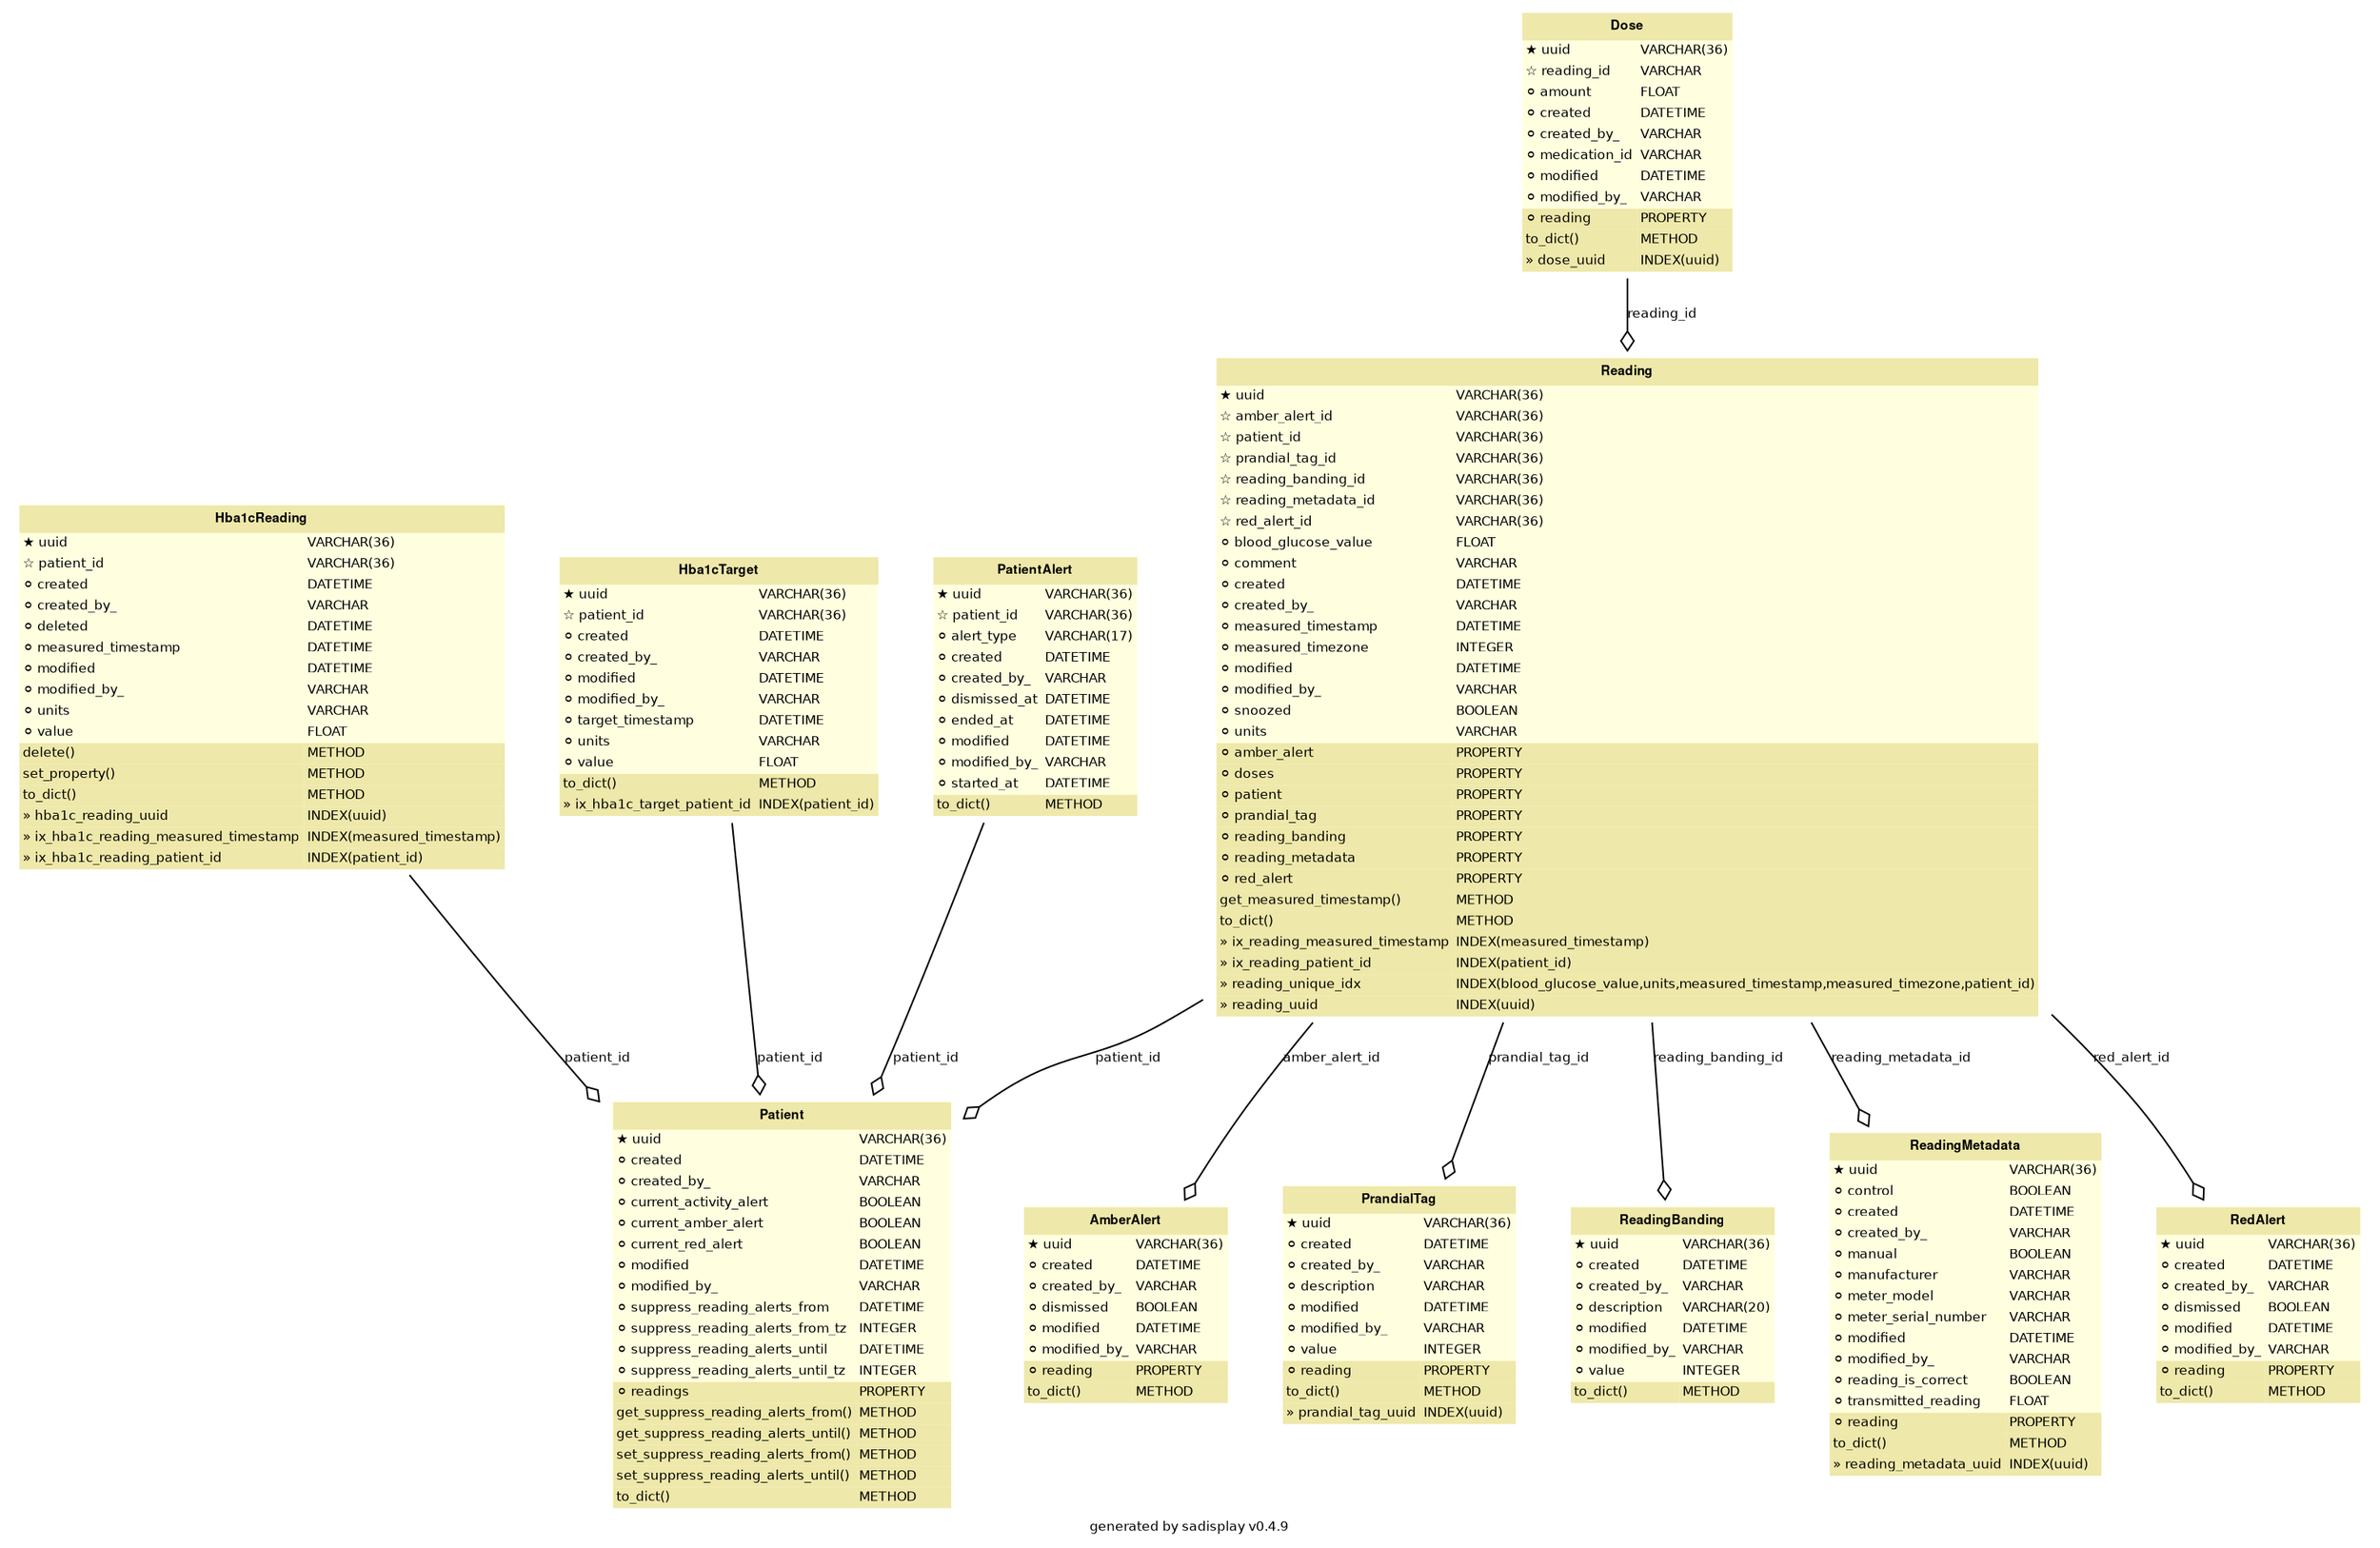 
        digraph G {
            label = "generated by sadisplay v0.4.9";
            fontname = "Bitstream Vera Sans"
            fontsize = 8

            node [
                fontname = "Bitstream Vera Sans"
                fontsize = 8
                shape = "plaintext"
            ]

            edge [
                fontname = "Bitstream Vera Sans"
                fontsize = 8
            ]
    

        AmberAlert [label=<
        <TABLE BGCOLOR="lightyellow" BORDER="0"
            CELLBORDER="0" CELLSPACING="0">
                <TR><TD COLSPAN="2" CELLPADDING="4"
                        ALIGN="CENTER" BGCOLOR="palegoldenrod"
                ><FONT FACE="Helvetica Bold" COLOR="black"
                >AmberAlert</FONT></TD></TR><TR><TD ALIGN="LEFT" BORDER="0"
        ><FONT FACE="Bitstream Vera Sans">★ uuid</FONT
        ></TD><TD ALIGN="LEFT"
        ><FONT FACE="Bitstream Vera Sans">VARCHAR(36)</FONT
        ></TD></TR> <TR><TD ALIGN="LEFT" BORDER="0"
        ><FONT FACE="Bitstream Vera Sans">⚪ created</FONT
        ></TD><TD ALIGN="LEFT"
        ><FONT FACE="Bitstream Vera Sans">DATETIME</FONT
        ></TD></TR> <TR><TD ALIGN="LEFT" BORDER="0"
        ><FONT FACE="Bitstream Vera Sans">⚪ created_by_</FONT
        ></TD><TD ALIGN="LEFT"
        ><FONT FACE="Bitstream Vera Sans">VARCHAR</FONT
        ></TD></TR> <TR><TD ALIGN="LEFT" BORDER="0"
        ><FONT FACE="Bitstream Vera Sans">⚪ dismissed</FONT
        ></TD><TD ALIGN="LEFT"
        ><FONT FACE="Bitstream Vera Sans">BOOLEAN</FONT
        ></TD></TR> <TR><TD ALIGN="LEFT" BORDER="0"
        ><FONT FACE="Bitstream Vera Sans">⚪ modified</FONT
        ></TD><TD ALIGN="LEFT"
        ><FONT FACE="Bitstream Vera Sans">DATETIME</FONT
        ></TD></TR> <TR><TD ALIGN="LEFT" BORDER="0"
        ><FONT FACE="Bitstream Vera Sans">⚪ modified_by_</FONT
        ></TD><TD ALIGN="LEFT"
        ><FONT FACE="Bitstream Vera Sans">VARCHAR</FONT
        ></TD></TR><TR><TD ALIGN="LEFT" BORDER="0"
        BGCOLOR="palegoldenrod"
        ><FONT FACE="Bitstream Vera Sans">⚪ reading</FONT></TD
        ><TD BGCOLOR="palegoldenrod" ALIGN="LEFT"
        ><FONT FACE="Bitstream Vera Sans">PROPERTY</FONT
        ></TD></TR><TR><TD ALIGN="LEFT" BORDER="0"
        BGCOLOR="palegoldenrod"
        ><FONT FACE="Bitstream Vera Sans">to_dict()</FONT></TD
        ><TD BGCOLOR="palegoldenrod" ALIGN="LEFT"
        ><FONT FACE="Bitstream Vera Sans">METHOD</FONT
        ></TD></TR>
        </TABLE>
    >]
    

        Dose [label=<
        <TABLE BGCOLOR="lightyellow" BORDER="0"
            CELLBORDER="0" CELLSPACING="0">
                <TR><TD COLSPAN="2" CELLPADDING="4"
                        ALIGN="CENTER" BGCOLOR="palegoldenrod"
                ><FONT FACE="Helvetica Bold" COLOR="black"
                >Dose</FONT></TD></TR><TR><TD ALIGN="LEFT" BORDER="0"
        ><FONT FACE="Bitstream Vera Sans">★ uuid</FONT
        ></TD><TD ALIGN="LEFT"
        ><FONT FACE="Bitstream Vera Sans">VARCHAR(36)</FONT
        ></TD></TR> <TR><TD ALIGN="LEFT" BORDER="0"
        ><FONT FACE="Bitstream Vera Sans">☆ reading_id</FONT
        ></TD><TD ALIGN="LEFT"
        ><FONT FACE="Bitstream Vera Sans">VARCHAR</FONT
        ></TD></TR> <TR><TD ALIGN="LEFT" BORDER="0"
        ><FONT FACE="Bitstream Vera Sans">⚪ amount</FONT
        ></TD><TD ALIGN="LEFT"
        ><FONT FACE="Bitstream Vera Sans">FLOAT</FONT
        ></TD></TR> <TR><TD ALIGN="LEFT" BORDER="0"
        ><FONT FACE="Bitstream Vera Sans">⚪ created</FONT
        ></TD><TD ALIGN="LEFT"
        ><FONT FACE="Bitstream Vera Sans">DATETIME</FONT
        ></TD></TR> <TR><TD ALIGN="LEFT" BORDER="0"
        ><FONT FACE="Bitstream Vera Sans">⚪ created_by_</FONT
        ></TD><TD ALIGN="LEFT"
        ><FONT FACE="Bitstream Vera Sans">VARCHAR</FONT
        ></TD></TR> <TR><TD ALIGN="LEFT" BORDER="0"
        ><FONT FACE="Bitstream Vera Sans">⚪ medication_id</FONT
        ></TD><TD ALIGN="LEFT"
        ><FONT FACE="Bitstream Vera Sans">VARCHAR</FONT
        ></TD></TR> <TR><TD ALIGN="LEFT" BORDER="0"
        ><FONT FACE="Bitstream Vera Sans">⚪ modified</FONT
        ></TD><TD ALIGN="LEFT"
        ><FONT FACE="Bitstream Vera Sans">DATETIME</FONT
        ></TD></TR> <TR><TD ALIGN="LEFT" BORDER="0"
        ><FONT FACE="Bitstream Vera Sans">⚪ modified_by_</FONT
        ></TD><TD ALIGN="LEFT"
        ><FONT FACE="Bitstream Vera Sans">VARCHAR</FONT
        ></TD></TR><TR><TD ALIGN="LEFT" BORDER="0"
        BGCOLOR="palegoldenrod"
        ><FONT FACE="Bitstream Vera Sans">⚪ reading</FONT></TD
        ><TD BGCOLOR="palegoldenrod" ALIGN="LEFT"
        ><FONT FACE="Bitstream Vera Sans">PROPERTY</FONT
        ></TD></TR><TR><TD ALIGN="LEFT" BORDER="0"
        BGCOLOR="palegoldenrod"
        ><FONT FACE="Bitstream Vera Sans">to_dict()</FONT></TD
        ><TD BGCOLOR="palegoldenrod" ALIGN="LEFT"
        ><FONT FACE="Bitstream Vera Sans">METHOD</FONT
        ></TD></TR><TR><TD ALIGN="LEFT" BORDER="0"
        BGCOLOR="palegoldenrod"
        ><FONT FACE="Bitstream Vera Sans">» dose_uuid</FONT></TD
        ><TD BGCOLOR="palegoldenrod" ALIGN="LEFT"
        ><FONT FACE="Bitstream Vera Sans">INDEX(uuid)</FONT
        ></TD></TR>
        </TABLE>
    >]
    

        Hba1cReading [label=<
        <TABLE BGCOLOR="lightyellow" BORDER="0"
            CELLBORDER="0" CELLSPACING="0">
                <TR><TD COLSPAN="2" CELLPADDING="4"
                        ALIGN="CENTER" BGCOLOR="palegoldenrod"
                ><FONT FACE="Helvetica Bold" COLOR="black"
                >Hba1cReading</FONT></TD></TR><TR><TD ALIGN="LEFT" BORDER="0"
        ><FONT FACE="Bitstream Vera Sans">★ uuid</FONT
        ></TD><TD ALIGN="LEFT"
        ><FONT FACE="Bitstream Vera Sans">VARCHAR(36)</FONT
        ></TD></TR> <TR><TD ALIGN="LEFT" BORDER="0"
        ><FONT FACE="Bitstream Vera Sans">☆ patient_id</FONT
        ></TD><TD ALIGN="LEFT"
        ><FONT FACE="Bitstream Vera Sans">VARCHAR(36)</FONT
        ></TD></TR> <TR><TD ALIGN="LEFT" BORDER="0"
        ><FONT FACE="Bitstream Vera Sans">⚪ created</FONT
        ></TD><TD ALIGN="LEFT"
        ><FONT FACE="Bitstream Vera Sans">DATETIME</FONT
        ></TD></TR> <TR><TD ALIGN="LEFT" BORDER="0"
        ><FONT FACE="Bitstream Vera Sans">⚪ created_by_</FONT
        ></TD><TD ALIGN="LEFT"
        ><FONT FACE="Bitstream Vera Sans">VARCHAR</FONT
        ></TD></TR> <TR><TD ALIGN="LEFT" BORDER="0"
        ><FONT FACE="Bitstream Vera Sans">⚪ deleted</FONT
        ></TD><TD ALIGN="LEFT"
        ><FONT FACE="Bitstream Vera Sans">DATETIME</FONT
        ></TD></TR> <TR><TD ALIGN="LEFT" BORDER="0"
        ><FONT FACE="Bitstream Vera Sans">⚪ measured_timestamp</FONT
        ></TD><TD ALIGN="LEFT"
        ><FONT FACE="Bitstream Vera Sans">DATETIME</FONT
        ></TD></TR> <TR><TD ALIGN="LEFT" BORDER="0"
        ><FONT FACE="Bitstream Vera Sans">⚪ modified</FONT
        ></TD><TD ALIGN="LEFT"
        ><FONT FACE="Bitstream Vera Sans">DATETIME</FONT
        ></TD></TR> <TR><TD ALIGN="LEFT" BORDER="0"
        ><FONT FACE="Bitstream Vera Sans">⚪ modified_by_</FONT
        ></TD><TD ALIGN="LEFT"
        ><FONT FACE="Bitstream Vera Sans">VARCHAR</FONT
        ></TD></TR> <TR><TD ALIGN="LEFT" BORDER="0"
        ><FONT FACE="Bitstream Vera Sans">⚪ units</FONT
        ></TD><TD ALIGN="LEFT"
        ><FONT FACE="Bitstream Vera Sans">VARCHAR</FONT
        ></TD></TR> <TR><TD ALIGN="LEFT" BORDER="0"
        ><FONT FACE="Bitstream Vera Sans">⚪ value</FONT
        ></TD><TD ALIGN="LEFT"
        ><FONT FACE="Bitstream Vera Sans">FLOAT</FONT
        ></TD></TR><TR><TD ALIGN="LEFT" BORDER="0"
        BGCOLOR="palegoldenrod"
        ><FONT FACE="Bitstream Vera Sans">delete()</FONT></TD
        ><TD BGCOLOR="palegoldenrod" ALIGN="LEFT"
        ><FONT FACE="Bitstream Vera Sans">METHOD</FONT
        ></TD></TR> <TR><TD ALIGN="LEFT" BORDER="0"
        BGCOLOR="palegoldenrod"
        ><FONT FACE="Bitstream Vera Sans">set_property()</FONT></TD
        ><TD BGCOLOR="palegoldenrod" ALIGN="LEFT"
        ><FONT FACE="Bitstream Vera Sans">METHOD</FONT
        ></TD></TR> <TR><TD ALIGN="LEFT" BORDER="0"
        BGCOLOR="palegoldenrod"
        ><FONT FACE="Bitstream Vera Sans">to_dict()</FONT></TD
        ><TD BGCOLOR="palegoldenrod" ALIGN="LEFT"
        ><FONT FACE="Bitstream Vera Sans">METHOD</FONT
        ></TD></TR><TR><TD ALIGN="LEFT" BORDER="0"
        BGCOLOR="palegoldenrod"
        ><FONT FACE="Bitstream Vera Sans">» hba1c_reading_uuid</FONT></TD
        ><TD BGCOLOR="palegoldenrod" ALIGN="LEFT"
        ><FONT FACE="Bitstream Vera Sans">INDEX(uuid)</FONT
        ></TD></TR> <TR><TD ALIGN="LEFT" BORDER="0"
        BGCOLOR="palegoldenrod"
        ><FONT FACE="Bitstream Vera Sans">» ix_hba1c_reading_measured_timestamp</FONT></TD
        ><TD BGCOLOR="palegoldenrod" ALIGN="LEFT"
        ><FONT FACE="Bitstream Vera Sans">INDEX(measured_timestamp)</FONT
        ></TD></TR> <TR><TD ALIGN="LEFT" BORDER="0"
        BGCOLOR="palegoldenrod"
        ><FONT FACE="Bitstream Vera Sans">» ix_hba1c_reading_patient_id</FONT></TD
        ><TD BGCOLOR="palegoldenrod" ALIGN="LEFT"
        ><FONT FACE="Bitstream Vera Sans">INDEX(patient_id)</FONT
        ></TD></TR>
        </TABLE>
    >]
    

        Hba1cTarget [label=<
        <TABLE BGCOLOR="lightyellow" BORDER="0"
            CELLBORDER="0" CELLSPACING="0">
                <TR><TD COLSPAN="2" CELLPADDING="4"
                        ALIGN="CENTER" BGCOLOR="palegoldenrod"
                ><FONT FACE="Helvetica Bold" COLOR="black"
                >Hba1cTarget</FONT></TD></TR><TR><TD ALIGN="LEFT" BORDER="0"
        ><FONT FACE="Bitstream Vera Sans">★ uuid</FONT
        ></TD><TD ALIGN="LEFT"
        ><FONT FACE="Bitstream Vera Sans">VARCHAR(36)</FONT
        ></TD></TR> <TR><TD ALIGN="LEFT" BORDER="0"
        ><FONT FACE="Bitstream Vera Sans">☆ patient_id</FONT
        ></TD><TD ALIGN="LEFT"
        ><FONT FACE="Bitstream Vera Sans">VARCHAR(36)</FONT
        ></TD></TR> <TR><TD ALIGN="LEFT" BORDER="0"
        ><FONT FACE="Bitstream Vera Sans">⚪ created</FONT
        ></TD><TD ALIGN="LEFT"
        ><FONT FACE="Bitstream Vera Sans">DATETIME</FONT
        ></TD></TR> <TR><TD ALIGN="LEFT" BORDER="0"
        ><FONT FACE="Bitstream Vera Sans">⚪ created_by_</FONT
        ></TD><TD ALIGN="LEFT"
        ><FONT FACE="Bitstream Vera Sans">VARCHAR</FONT
        ></TD></TR> <TR><TD ALIGN="LEFT" BORDER="0"
        ><FONT FACE="Bitstream Vera Sans">⚪ modified</FONT
        ></TD><TD ALIGN="LEFT"
        ><FONT FACE="Bitstream Vera Sans">DATETIME</FONT
        ></TD></TR> <TR><TD ALIGN="LEFT" BORDER="0"
        ><FONT FACE="Bitstream Vera Sans">⚪ modified_by_</FONT
        ></TD><TD ALIGN="LEFT"
        ><FONT FACE="Bitstream Vera Sans">VARCHAR</FONT
        ></TD></TR> <TR><TD ALIGN="LEFT" BORDER="0"
        ><FONT FACE="Bitstream Vera Sans">⚪ target_timestamp</FONT
        ></TD><TD ALIGN="LEFT"
        ><FONT FACE="Bitstream Vera Sans">DATETIME</FONT
        ></TD></TR> <TR><TD ALIGN="LEFT" BORDER="0"
        ><FONT FACE="Bitstream Vera Sans">⚪ units</FONT
        ></TD><TD ALIGN="LEFT"
        ><FONT FACE="Bitstream Vera Sans">VARCHAR</FONT
        ></TD></TR> <TR><TD ALIGN="LEFT" BORDER="0"
        ><FONT FACE="Bitstream Vera Sans">⚪ value</FONT
        ></TD><TD ALIGN="LEFT"
        ><FONT FACE="Bitstream Vera Sans">FLOAT</FONT
        ></TD></TR><TR><TD ALIGN="LEFT" BORDER="0"
        BGCOLOR="palegoldenrod"
        ><FONT FACE="Bitstream Vera Sans">to_dict()</FONT></TD
        ><TD BGCOLOR="palegoldenrod" ALIGN="LEFT"
        ><FONT FACE="Bitstream Vera Sans">METHOD</FONT
        ></TD></TR><TR><TD ALIGN="LEFT" BORDER="0"
        BGCOLOR="palegoldenrod"
        ><FONT FACE="Bitstream Vera Sans">» ix_hba1c_target_patient_id</FONT></TD
        ><TD BGCOLOR="palegoldenrod" ALIGN="LEFT"
        ><FONT FACE="Bitstream Vera Sans">INDEX(patient_id)</FONT
        ></TD></TR>
        </TABLE>
    >]
    

        Patient [label=<
        <TABLE BGCOLOR="lightyellow" BORDER="0"
            CELLBORDER="0" CELLSPACING="0">
                <TR><TD COLSPAN="2" CELLPADDING="4"
                        ALIGN="CENTER" BGCOLOR="palegoldenrod"
                ><FONT FACE="Helvetica Bold" COLOR="black"
                >Patient</FONT></TD></TR><TR><TD ALIGN="LEFT" BORDER="0"
        ><FONT FACE="Bitstream Vera Sans">★ uuid</FONT
        ></TD><TD ALIGN="LEFT"
        ><FONT FACE="Bitstream Vera Sans">VARCHAR(36)</FONT
        ></TD></TR> <TR><TD ALIGN="LEFT" BORDER="0"
        ><FONT FACE="Bitstream Vera Sans">⚪ created</FONT
        ></TD><TD ALIGN="LEFT"
        ><FONT FACE="Bitstream Vera Sans">DATETIME</FONT
        ></TD></TR> <TR><TD ALIGN="LEFT" BORDER="0"
        ><FONT FACE="Bitstream Vera Sans">⚪ created_by_</FONT
        ></TD><TD ALIGN="LEFT"
        ><FONT FACE="Bitstream Vera Sans">VARCHAR</FONT
        ></TD></TR> <TR><TD ALIGN="LEFT" BORDER="0"
        ><FONT FACE="Bitstream Vera Sans">⚪ current_activity_alert</FONT
        ></TD><TD ALIGN="LEFT"
        ><FONT FACE="Bitstream Vera Sans">BOOLEAN</FONT
        ></TD></TR> <TR><TD ALIGN="LEFT" BORDER="0"
        ><FONT FACE="Bitstream Vera Sans">⚪ current_amber_alert</FONT
        ></TD><TD ALIGN="LEFT"
        ><FONT FACE="Bitstream Vera Sans">BOOLEAN</FONT
        ></TD></TR> <TR><TD ALIGN="LEFT" BORDER="0"
        ><FONT FACE="Bitstream Vera Sans">⚪ current_red_alert</FONT
        ></TD><TD ALIGN="LEFT"
        ><FONT FACE="Bitstream Vera Sans">BOOLEAN</FONT
        ></TD></TR> <TR><TD ALIGN="LEFT" BORDER="0"
        ><FONT FACE="Bitstream Vera Sans">⚪ modified</FONT
        ></TD><TD ALIGN="LEFT"
        ><FONT FACE="Bitstream Vera Sans">DATETIME</FONT
        ></TD></TR> <TR><TD ALIGN="LEFT" BORDER="0"
        ><FONT FACE="Bitstream Vera Sans">⚪ modified_by_</FONT
        ></TD><TD ALIGN="LEFT"
        ><FONT FACE="Bitstream Vera Sans">VARCHAR</FONT
        ></TD></TR> <TR><TD ALIGN="LEFT" BORDER="0"
        ><FONT FACE="Bitstream Vera Sans">⚪ suppress_reading_alerts_from</FONT
        ></TD><TD ALIGN="LEFT"
        ><FONT FACE="Bitstream Vera Sans">DATETIME</FONT
        ></TD></TR> <TR><TD ALIGN="LEFT" BORDER="0"
        ><FONT FACE="Bitstream Vera Sans">⚪ suppress_reading_alerts_from_tz</FONT
        ></TD><TD ALIGN="LEFT"
        ><FONT FACE="Bitstream Vera Sans">INTEGER</FONT
        ></TD></TR> <TR><TD ALIGN="LEFT" BORDER="0"
        ><FONT FACE="Bitstream Vera Sans">⚪ suppress_reading_alerts_until</FONT
        ></TD><TD ALIGN="LEFT"
        ><FONT FACE="Bitstream Vera Sans">DATETIME</FONT
        ></TD></TR> <TR><TD ALIGN="LEFT" BORDER="0"
        ><FONT FACE="Bitstream Vera Sans">⚪ suppress_reading_alerts_until_tz</FONT
        ></TD><TD ALIGN="LEFT"
        ><FONT FACE="Bitstream Vera Sans">INTEGER</FONT
        ></TD></TR><TR><TD ALIGN="LEFT" BORDER="0"
        BGCOLOR="palegoldenrod"
        ><FONT FACE="Bitstream Vera Sans">⚪ readings</FONT></TD
        ><TD BGCOLOR="palegoldenrod" ALIGN="LEFT"
        ><FONT FACE="Bitstream Vera Sans">PROPERTY</FONT
        ></TD></TR><TR><TD ALIGN="LEFT" BORDER="0"
        BGCOLOR="palegoldenrod"
        ><FONT FACE="Bitstream Vera Sans">get_suppress_reading_alerts_from()</FONT></TD
        ><TD BGCOLOR="palegoldenrod" ALIGN="LEFT"
        ><FONT FACE="Bitstream Vera Sans">METHOD</FONT
        ></TD></TR> <TR><TD ALIGN="LEFT" BORDER="0"
        BGCOLOR="palegoldenrod"
        ><FONT FACE="Bitstream Vera Sans">get_suppress_reading_alerts_until()</FONT></TD
        ><TD BGCOLOR="palegoldenrod" ALIGN="LEFT"
        ><FONT FACE="Bitstream Vera Sans">METHOD</FONT
        ></TD></TR> <TR><TD ALIGN="LEFT" BORDER="0"
        BGCOLOR="palegoldenrod"
        ><FONT FACE="Bitstream Vera Sans">set_suppress_reading_alerts_from()</FONT></TD
        ><TD BGCOLOR="palegoldenrod" ALIGN="LEFT"
        ><FONT FACE="Bitstream Vera Sans">METHOD</FONT
        ></TD></TR> <TR><TD ALIGN="LEFT" BORDER="0"
        BGCOLOR="palegoldenrod"
        ><FONT FACE="Bitstream Vera Sans">set_suppress_reading_alerts_until()</FONT></TD
        ><TD BGCOLOR="palegoldenrod" ALIGN="LEFT"
        ><FONT FACE="Bitstream Vera Sans">METHOD</FONT
        ></TD></TR> <TR><TD ALIGN="LEFT" BORDER="0"
        BGCOLOR="palegoldenrod"
        ><FONT FACE="Bitstream Vera Sans">to_dict()</FONT></TD
        ><TD BGCOLOR="palegoldenrod" ALIGN="LEFT"
        ><FONT FACE="Bitstream Vera Sans">METHOD</FONT
        ></TD></TR>
        </TABLE>
    >]
    

        PatientAlert [label=<
        <TABLE BGCOLOR="lightyellow" BORDER="0"
            CELLBORDER="0" CELLSPACING="0">
                <TR><TD COLSPAN="2" CELLPADDING="4"
                        ALIGN="CENTER" BGCOLOR="palegoldenrod"
                ><FONT FACE="Helvetica Bold" COLOR="black"
                >PatientAlert</FONT></TD></TR><TR><TD ALIGN="LEFT" BORDER="0"
        ><FONT FACE="Bitstream Vera Sans">★ uuid</FONT
        ></TD><TD ALIGN="LEFT"
        ><FONT FACE="Bitstream Vera Sans">VARCHAR(36)</FONT
        ></TD></TR> <TR><TD ALIGN="LEFT" BORDER="0"
        ><FONT FACE="Bitstream Vera Sans">☆ patient_id</FONT
        ></TD><TD ALIGN="LEFT"
        ><FONT FACE="Bitstream Vera Sans">VARCHAR(36)</FONT
        ></TD></TR> <TR><TD ALIGN="LEFT" BORDER="0"
        ><FONT FACE="Bitstream Vera Sans">⚪ alert_type</FONT
        ></TD><TD ALIGN="LEFT"
        ><FONT FACE="Bitstream Vera Sans">VARCHAR(17)</FONT
        ></TD></TR> <TR><TD ALIGN="LEFT" BORDER="0"
        ><FONT FACE="Bitstream Vera Sans">⚪ created</FONT
        ></TD><TD ALIGN="LEFT"
        ><FONT FACE="Bitstream Vera Sans">DATETIME</FONT
        ></TD></TR> <TR><TD ALIGN="LEFT" BORDER="0"
        ><FONT FACE="Bitstream Vera Sans">⚪ created_by_</FONT
        ></TD><TD ALIGN="LEFT"
        ><FONT FACE="Bitstream Vera Sans">VARCHAR</FONT
        ></TD></TR> <TR><TD ALIGN="LEFT" BORDER="0"
        ><FONT FACE="Bitstream Vera Sans">⚪ dismissed_at</FONT
        ></TD><TD ALIGN="LEFT"
        ><FONT FACE="Bitstream Vera Sans">DATETIME</FONT
        ></TD></TR> <TR><TD ALIGN="LEFT" BORDER="0"
        ><FONT FACE="Bitstream Vera Sans">⚪ ended_at</FONT
        ></TD><TD ALIGN="LEFT"
        ><FONT FACE="Bitstream Vera Sans">DATETIME</FONT
        ></TD></TR> <TR><TD ALIGN="LEFT" BORDER="0"
        ><FONT FACE="Bitstream Vera Sans">⚪ modified</FONT
        ></TD><TD ALIGN="LEFT"
        ><FONT FACE="Bitstream Vera Sans">DATETIME</FONT
        ></TD></TR> <TR><TD ALIGN="LEFT" BORDER="0"
        ><FONT FACE="Bitstream Vera Sans">⚪ modified_by_</FONT
        ></TD><TD ALIGN="LEFT"
        ><FONT FACE="Bitstream Vera Sans">VARCHAR</FONT
        ></TD></TR> <TR><TD ALIGN="LEFT" BORDER="0"
        ><FONT FACE="Bitstream Vera Sans">⚪ started_at</FONT
        ></TD><TD ALIGN="LEFT"
        ><FONT FACE="Bitstream Vera Sans">DATETIME</FONT
        ></TD></TR><TR><TD ALIGN="LEFT" BORDER="0"
        BGCOLOR="palegoldenrod"
        ><FONT FACE="Bitstream Vera Sans">to_dict()</FONT></TD
        ><TD BGCOLOR="palegoldenrod" ALIGN="LEFT"
        ><FONT FACE="Bitstream Vera Sans">METHOD</FONT
        ></TD></TR>
        </TABLE>
    >]
    

        PrandialTag [label=<
        <TABLE BGCOLOR="lightyellow" BORDER="0"
            CELLBORDER="0" CELLSPACING="0">
                <TR><TD COLSPAN="2" CELLPADDING="4"
                        ALIGN="CENTER" BGCOLOR="palegoldenrod"
                ><FONT FACE="Helvetica Bold" COLOR="black"
                >PrandialTag</FONT></TD></TR><TR><TD ALIGN="LEFT" BORDER="0"
        ><FONT FACE="Bitstream Vera Sans">★ uuid</FONT
        ></TD><TD ALIGN="LEFT"
        ><FONT FACE="Bitstream Vera Sans">VARCHAR(36)</FONT
        ></TD></TR> <TR><TD ALIGN="LEFT" BORDER="0"
        ><FONT FACE="Bitstream Vera Sans">⚪ created</FONT
        ></TD><TD ALIGN="LEFT"
        ><FONT FACE="Bitstream Vera Sans">DATETIME</FONT
        ></TD></TR> <TR><TD ALIGN="LEFT" BORDER="0"
        ><FONT FACE="Bitstream Vera Sans">⚪ created_by_</FONT
        ></TD><TD ALIGN="LEFT"
        ><FONT FACE="Bitstream Vera Sans">VARCHAR</FONT
        ></TD></TR> <TR><TD ALIGN="LEFT" BORDER="0"
        ><FONT FACE="Bitstream Vera Sans">⚪ description</FONT
        ></TD><TD ALIGN="LEFT"
        ><FONT FACE="Bitstream Vera Sans">VARCHAR</FONT
        ></TD></TR> <TR><TD ALIGN="LEFT" BORDER="0"
        ><FONT FACE="Bitstream Vera Sans">⚪ modified</FONT
        ></TD><TD ALIGN="LEFT"
        ><FONT FACE="Bitstream Vera Sans">DATETIME</FONT
        ></TD></TR> <TR><TD ALIGN="LEFT" BORDER="0"
        ><FONT FACE="Bitstream Vera Sans">⚪ modified_by_</FONT
        ></TD><TD ALIGN="LEFT"
        ><FONT FACE="Bitstream Vera Sans">VARCHAR</FONT
        ></TD></TR> <TR><TD ALIGN="LEFT" BORDER="0"
        ><FONT FACE="Bitstream Vera Sans">⚪ value</FONT
        ></TD><TD ALIGN="LEFT"
        ><FONT FACE="Bitstream Vera Sans">INTEGER</FONT
        ></TD></TR><TR><TD ALIGN="LEFT" BORDER="0"
        BGCOLOR="palegoldenrod"
        ><FONT FACE="Bitstream Vera Sans">⚪ reading</FONT></TD
        ><TD BGCOLOR="palegoldenrod" ALIGN="LEFT"
        ><FONT FACE="Bitstream Vera Sans">PROPERTY</FONT
        ></TD></TR><TR><TD ALIGN="LEFT" BORDER="0"
        BGCOLOR="palegoldenrod"
        ><FONT FACE="Bitstream Vera Sans">to_dict()</FONT></TD
        ><TD BGCOLOR="palegoldenrod" ALIGN="LEFT"
        ><FONT FACE="Bitstream Vera Sans">METHOD</FONT
        ></TD></TR><TR><TD ALIGN="LEFT" BORDER="0"
        BGCOLOR="palegoldenrod"
        ><FONT FACE="Bitstream Vera Sans">» prandial_tag_uuid</FONT></TD
        ><TD BGCOLOR="palegoldenrod" ALIGN="LEFT"
        ><FONT FACE="Bitstream Vera Sans">INDEX(uuid)</FONT
        ></TD></TR>
        </TABLE>
    >]
    

        Reading [label=<
        <TABLE BGCOLOR="lightyellow" BORDER="0"
            CELLBORDER="0" CELLSPACING="0">
                <TR><TD COLSPAN="2" CELLPADDING="4"
                        ALIGN="CENTER" BGCOLOR="palegoldenrod"
                ><FONT FACE="Helvetica Bold" COLOR="black"
                >Reading</FONT></TD></TR><TR><TD ALIGN="LEFT" BORDER="0"
        ><FONT FACE="Bitstream Vera Sans">★ uuid</FONT
        ></TD><TD ALIGN="LEFT"
        ><FONT FACE="Bitstream Vera Sans">VARCHAR(36)</FONT
        ></TD></TR> <TR><TD ALIGN="LEFT" BORDER="0"
        ><FONT FACE="Bitstream Vera Sans">☆ amber_alert_id</FONT
        ></TD><TD ALIGN="LEFT"
        ><FONT FACE="Bitstream Vera Sans">VARCHAR(36)</FONT
        ></TD></TR> <TR><TD ALIGN="LEFT" BORDER="0"
        ><FONT FACE="Bitstream Vera Sans">☆ patient_id</FONT
        ></TD><TD ALIGN="LEFT"
        ><FONT FACE="Bitstream Vera Sans">VARCHAR(36)</FONT
        ></TD></TR> <TR><TD ALIGN="LEFT" BORDER="0"
        ><FONT FACE="Bitstream Vera Sans">☆ prandial_tag_id</FONT
        ></TD><TD ALIGN="LEFT"
        ><FONT FACE="Bitstream Vera Sans">VARCHAR(36)</FONT
        ></TD></TR> <TR><TD ALIGN="LEFT" BORDER="0"
        ><FONT FACE="Bitstream Vera Sans">☆ reading_banding_id</FONT
        ></TD><TD ALIGN="LEFT"
        ><FONT FACE="Bitstream Vera Sans">VARCHAR(36)</FONT
        ></TD></TR> <TR><TD ALIGN="LEFT" BORDER="0"
        ><FONT FACE="Bitstream Vera Sans">☆ reading_metadata_id</FONT
        ></TD><TD ALIGN="LEFT"
        ><FONT FACE="Bitstream Vera Sans">VARCHAR(36)</FONT
        ></TD></TR> <TR><TD ALIGN="LEFT" BORDER="0"
        ><FONT FACE="Bitstream Vera Sans">☆ red_alert_id</FONT
        ></TD><TD ALIGN="LEFT"
        ><FONT FACE="Bitstream Vera Sans">VARCHAR(36)</FONT
        ></TD></TR> <TR><TD ALIGN="LEFT" BORDER="0"
        ><FONT FACE="Bitstream Vera Sans">⚪ blood_glucose_value</FONT
        ></TD><TD ALIGN="LEFT"
        ><FONT FACE="Bitstream Vera Sans">FLOAT</FONT
        ></TD></TR> <TR><TD ALIGN="LEFT" BORDER="0"
        ><FONT FACE="Bitstream Vera Sans">⚪ comment</FONT
        ></TD><TD ALIGN="LEFT"
        ><FONT FACE="Bitstream Vera Sans">VARCHAR</FONT
        ></TD></TR> <TR><TD ALIGN="LEFT" BORDER="0"
        ><FONT FACE="Bitstream Vera Sans">⚪ created</FONT
        ></TD><TD ALIGN="LEFT"
        ><FONT FACE="Bitstream Vera Sans">DATETIME</FONT
        ></TD></TR> <TR><TD ALIGN="LEFT" BORDER="0"
        ><FONT FACE="Bitstream Vera Sans">⚪ created_by_</FONT
        ></TD><TD ALIGN="LEFT"
        ><FONT FACE="Bitstream Vera Sans">VARCHAR</FONT
        ></TD></TR> <TR><TD ALIGN="LEFT" BORDER="0"
        ><FONT FACE="Bitstream Vera Sans">⚪ measured_timestamp</FONT
        ></TD><TD ALIGN="LEFT"
        ><FONT FACE="Bitstream Vera Sans">DATETIME</FONT
        ></TD></TR> <TR><TD ALIGN="LEFT" BORDER="0"
        ><FONT FACE="Bitstream Vera Sans">⚪ measured_timezone</FONT
        ></TD><TD ALIGN="LEFT"
        ><FONT FACE="Bitstream Vera Sans">INTEGER</FONT
        ></TD></TR> <TR><TD ALIGN="LEFT" BORDER="0"
        ><FONT FACE="Bitstream Vera Sans">⚪ modified</FONT
        ></TD><TD ALIGN="LEFT"
        ><FONT FACE="Bitstream Vera Sans">DATETIME</FONT
        ></TD></TR> <TR><TD ALIGN="LEFT" BORDER="0"
        ><FONT FACE="Bitstream Vera Sans">⚪ modified_by_</FONT
        ></TD><TD ALIGN="LEFT"
        ><FONT FACE="Bitstream Vera Sans">VARCHAR</FONT
        ></TD></TR> <TR><TD ALIGN="LEFT" BORDER="0"
        ><FONT FACE="Bitstream Vera Sans">⚪ snoozed</FONT
        ></TD><TD ALIGN="LEFT"
        ><FONT FACE="Bitstream Vera Sans">BOOLEAN</FONT
        ></TD></TR> <TR><TD ALIGN="LEFT" BORDER="0"
        ><FONT FACE="Bitstream Vera Sans">⚪ units</FONT
        ></TD><TD ALIGN="LEFT"
        ><FONT FACE="Bitstream Vera Sans">VARCHAR</FONT
        ></TD></TR><TR><TD ALIGN="LEFT" BORDER="0"
        BGCOLOR="palegoldenrod"
        ><FONT FACE="Bitstream Vera Sans">⚪ amber_alert</FONT></TD
        ><TD BGCOLOR="palegoldenrod" ALIGN="LEFT"
        ><FONT FACE="Bitstream Vera Sans">PROPERTY</FONT
        ></TD></TR> <TR><TD ALIGN="LEFT" BORDER="0"
        BGCOLOR="palegoldenrod"
        ><FONT FACE="Bitstream Vera Sans">⚪ doses</FONT></TD
        ><TD BGCOLOR="palegoldenrod" ALIGN="LEFT"
        ><FONT FACE="Bitstream Vera Sans">PROPERTY</FONT
        ></TD></TR> <TR><TD ALIGN="LEFT" BORDER="0"
        BGCOLOR="palegoldenrod"
        ><FONT FACE="Bitstream Vera Sans">⚪ patient</FONT></TD
        ><TD BGCOLOR="palegoldenrod" ALIGN="LEFT"
        ><FONT FACE="Bitstream Vera Sans">PROPERTY</FONT
        ></TD></TR> <TR><TD ALIGN="LEFT" BORDER="0"
        BGCOLOR="palegoldenrod"
        ><FONT FACE="Bitstream Vera Sans">⚪ prandial_tag</FONT></TD
        ><TD BGCOLOR="palegoldenrod" ALIGN="LEFT"
        ><FONT FACE="Bitstream Vera Sans">PROPERTY</FONT
        ></TD></TR> <TR><TD ALIGN="LEFT" BORDER="0"
        BGCOLOR="palegoldenrod"
        ><FONT FACE="Bitstream Vera Sans">⚪ reading_banding</FONT></TD
        ><TD BGCOLOR="palegoldenrod" ALIGN="LEFT"
        ><FONT FACE="Bitstream Vera Sans">PROPERTY</FONT
        ></TD></TR> <TR><TD ALIGN="LEFT" BORDER="0"
        BGCOLOR="palegoldenrod"
        ><FONT FACE="Bitstream Vera Sans">⚪ reading_metadata</FONT></TD
        ><TD BGCOLOR="palegoldenrod" ALIGN="LEFT"
        ><FONT FACE="Bitstream Vera Sans">PROPERTY</FONT
        ></TD></TR> <TR><TD ALIGN="LEFT" BORDER="0"
        BGCOLOR="palegoldenrod"
        ><FONT FACE="Bitstream Vera Sans">⚪ red_alert</FONT></TD
        ><TD BGCOLOR="palegoldenrod" ALIGN="LEFT"
        ><FONT FACE="Bitstream Vera Sans">PROPERTY</FONT
        ></TD></TR><TR><TD ALIGN="LEFT" BORDER="0"
        BGCOLOR="palegoldenrod"
        ><FONT FACE="Bitstream Vera Sans">get_measured_timestamp()</FONT></TD
        ><TD BGCOLOR="palegoldenrod" ALIGN="LEFT"
        ><FONT FACE="Bitstream Vera Sans">METHOD</FONT
        ></TD></TR> <TR><TD ALIGN="LEFT" BORDER="0"
        BGCOLOR="palegoldenrod"
        ><FONT FACE="Bitstream Vera Sans">to_dict()</FONT></TD
        ><TD BGCOLOR="palegoldenrod" ALIGN="LEFT"
        ><FONT FACE="Bitstream Vera Sans">METHOD</FONT
        ></TD></TR><TR><TD ALIGN="LEFT" BORDER="0"
        BGCOLOR="palegoldenrod"
        ><FONT FACE="Bitstream Vera Sans">» ix_reading_measured_timestamp</FONT></TD
        ><TD BGCOLOR="palegoldenrod" ALIGN="LEFT"
        ><FONT FACE="Bitstream Vera Sans">INDEX(measured_timestamp)</FONT
        ></TD></TR> <TR><TD ALIGN="LEFT" BORDER="0"
        BGCOLOR="palegoldenrod"
        ><FONT FACE="Bitstream Vera Sans">» ix_reading_patient_id</FONT></TD
        ><TD BGCOLOR="palegoldenrod" ALIGN="LEFT"
        ><FONT FACE="Bitstream Vera Sans">INDEX(patient_id)</FONT
        ></TD></TR> <TR><TD ALIGN="LEFT" BORDER="0"
        BGCOLOR="palegoldenrod"
        ><FONT FACE="Bitstream Vera Sans">» reading_unique_idx</FONT></TD
        ><TD BGCOLOR="palegoldenrod" ALIGN="LEFT"
        ><FONT FACE="Bitstream Vera Sans">INDEX(blood_glucose_value,units,measured_timestamp,measured_timezone,patient_id)</FONT
        ></TD></TR> <TR><TD ALIGN="LEFT" BORDER="0"
        BGCOLOR="palegoldenrod"
        ><FONT FACE="Bitstream Vera Sans">» reading_uuid</FONT></TD
        ><TD BGCOLOR="palegoldenrod" ALIGN="LEFT"
        ><FONT FACE="Bitstream Vera Sans">INDEX(uuid)</FONT
        ></TD></TR>
        </TABLE>
    >]
    

        ReadingBanding [label=<
        <TABLE BGCOLOR="lightyellow" BORDER="0"
            CELLBORDER="0" CELLSPACING="0">
                <TR><TD COLSPAN="2" CELLPADDING="4"
                        ALIGN="CENTER" BGCOLOR="palegoldenrod"
                ><FONT FACE="Helvetica Bold" COLOR="black"
                >ReadingBanding</FONT></TD></TR><TR><TD ALIGN="LEFT" BORDER="0"
        ><FONT FACE="Bitstream Vera Sans">★ uuid</FONT
        ></TD><TD ALIGN="LEFT"
        ><FONT FACE="Bitstream Vera Sans">VARCHAR(36)</FONT
        ></TD></TR> <TR><TD ALIGN="LEFT" BORDER="0"
        ><FONT FACE="Bitstream Vera Sans">⚪ created</FONT
        ></TD><TD ALIGN="LEFT"
        ><FONT FACE="Bitstream Vera Sans">DATETIME</FONT
        ></TD></TR> <TR><TD ALIGN="LEFT" BORDER="0"
        ><FONT FACE="Bitstream Vera Sans">⚪ created_by_</FONT
        ></TD><TD ALIGN="LEFT"
        ><FONT FACE="Bitstream Vera Sans">VARCHAR</FONT
        ></TD></TR> <TR><TD ALIGN="LEFT" BORDER="0"
        ><FONT FACE="Bitstream Vera Sans">⚪ description</FONT
        ></TD><TD ALIGN="LEFT"
        ><FONT FACE="Bitstream Vera Sans">VARCHAR(20)</FONT
        ></TD></TR> <TR><TD ALIGN="LEFT" BORDER="0"
        ><FONT FACE="Bitstream Vera Sans">⚪ modified</FONT
        ></TD><TD ALIGN="LEFT"
        ><FONT FACE="Bitstream Vera Sans">DATETIME</FONT
        ></TD></TR> <TR><TD ALIGN="LEFT" BORDER="0"
        ><FONT FACE="Bitstream Vera Sans">⚪ modified_by_</FONT
        ></TD><TD ALIGN="LEFT"
        ><FONT FACE="Bitstream Vera Sans">VARCHAR</FONT
        ></TD></TR> <TR><TD ALIGN="LEFT" BORDER="0"
        ><FONT FACE="Bitstream Vera Sans">⚪ value</FONT
        ></TD><TD ALIGN="LEFT"
        ><FONT FACE="Bitstream Vera Sans">INTEGER</FONT
        ></TD></TR><TR><TD ALIGN="LEFT" BORDER="0"
        BGCOLOR="palegoldenrod"
        ><FONT FACE="Bitstream Vera Sans">to_dict()</FONT></TD
        ><TD BGCOLOR="palegoldenrod" ALIGN="LEFT"
        ><FONT FACE="Bitstream Vera Sans">METHOD</FONT
        ></TD></TR>
        </TABLE>
    >]
    

        ReadingMetadata [label=<
        <TABLE BGCOLOR="lightyellow" BORDER="0"
            CELLBORDER="0" CELLSPACING="0">
                <TR><TD COLSPAN="2" CELLPADDING="4"
                        ALIGN="CENTER" BGCOLOR="palegoldenrod"
                ><FONT FACE="Helvetica Bold" COLOR="black"
                >ReadingMetadata</FONT></TD></TR><TR><TD ALIGN="LEFT" BORDER="0"
        ><FONT FACE="Bitstream Vera Sans">★ uuid</FONT
        ></TD><TD ALIGN="LEFT"
        ><FONT FACE="Bitstream Vera Sans">VARCHAR(36)</FONT
        ></TD></TR> <TR><TD ALIGN="LEFT" BORDER="0"
        ><FONT FACE="Bitstream Vera Sans">⚪ control</FONT
        ></TD><TD ALIGN="LEFT"
        ><FONT FACE="Bitstream Vera Sans">BOOLEAN</FONT
        ></TD></TR> <TR><TD ALIGN="LEFT" BORDER="0"
        ><FONT FACE="Bitstream Vera Sans">⚪ created</FONT
        ></TD><TD ALIGN="LEFT"
        ><FONT FACE="Bitstream Vera Sans">DATETIME</FONT
        ></TD></TR> <TR><TD ALIGN="LEFT" BORDER="0"
        ><FONT FACE="Bitstream Vera Sans">⚪ created_by_</FONT
        ></TD><TD ALIGN="LEFT"
        ><FONT FACE="Bitstream Vera Sans">VARCHAR</FONT
        ></TD></TR> <TR><TD ALIGN="LEFT" BORDER="0"
        ><FONT FACE="Bitstream Vera Sans">⚪ manual</FONT
        ></TD><TD ALIGN="LEFT"
        ><FONT FACE="Bitstream Vera Sans">BOOLEAN</FONT
        ></TD></TR> <TR><TD ALIGN="LEFT" BORDER="0"
        ><FONT FACE="Bitstream Vera Sans">⚪ manufacturer</FONT
        ></TD><TD ALIGN="LEFT"
        ><FONT FACE="Bitstream Vera Sans">VARCHAR</FONT
        ></TD></TR> <TR><TD ALIGN="LEFT" BORDER="0"
        ><FONT FACE="Bitstream Vera Sans">⚪ meter_model</FONT
        ></TD><TD ALIGN="LEFT"
        ><FONT FACE="Bitstream Vera Sans">VARCHAR</FONT
        ></TD></TR> <TR><TD ALIGN="LEFT" BORDER="0"
        ><FONT FACE="Bitstream Vera Sans">⚪ meter_serial_number</FONT
        ></TD><TD ALIGN="LEFT"
        ><FONT FACE="Bitstream Vera Sans">VARCHAR</FONT
        ></TD></TR> <TR><TD ALIGN="LEFT" BORDER="0"
        ><FONT FACE="Bitstream Vera Sans">⚪ modified</FONT
        ></TD><TD ALIGN="LEFT"
        ><FONT FACE="Bitstream Vera Sans">DATETIME</FONT
        ></TD></TR> <TR><TD ALIGN="LEFT" BORDER="0"
        ><FONT FACE="Bitstream Vera Sans">⚪ modified_by_</FONT
        ></TD><TD ALIGN="LEFT"
        ><FONT FACE="Bitstream Vera Sans">VARCHAR</FONT
        ></TD></TR> <TR><TD ALIGN="LEFT" BORDER="0"
        ><FONT FACE="Bitstream Vera Sans">⚪ reading_is_correct</FONT
        ></TD><TD ALIGN="LEFT"
        ><FONT FACE="Bitstream Vera Sans">BOOLEAN</FONT
        ></TD></TR> <TR><TD ALIGN="LEFT" BORDER="0"
        ><FONT FACE="Bitstream Vera Sans">⚪ transmitted_reading</FONT
        ></TD><TD ALIGN="LEFT"
        ><FONT FACE="Bitstream Vera Sans">FLOAT</FONT
        ></TD></TR><TR><TD ALIGN="LEFT" BORDER="0"
        BGCOLOR="palegoldenrod"
        ><FONT FACE="Bitstream Vera Sans">⚪ reading</FONT></TD
        ><TD BGCOLOR="palegoldenrod" ALIGN="LEFT"
        ><FONT FACE="Bitstream Vera Sans">PROPERTY</FONT
        ></TD></TR><TR><TD ALIGN="LEFT" BORDER="0"
        BGCOLOR="palegoldenrod"
        ><FONT FACE="Bitstream Vera Sans">to_dict()</FONT></TD
        ><TD BGCOLOR="palegoldenrod" ALIGN="LEFT"
        ><FONT FACE="Bitstream Vera Sans">METHOD</FONT
        ></TD></TR><TR><TD ALIGN="LEFT" BORDER="0"
        BGCOLOR="palegoldenrod"
        ><FONT FACE="Bitstream Vera Sans">» reading_metadata_uuid</FONT></TD
        ><TD BGCOLOR="palegoldenrod" ALIGN="LEFT"
        ><FONT FACE="Bitstream Vera Sans">INDEX(uuid)</FONT
        ></TD></TR>
        </TABLE>
    >]
    

        RedAlert [label=<
        <TABLE BGCOLOR="lightyellow" BORDER="0"
            CELLBORDER="0" CELLSPACING="0">
                <TR><TD COLSPAN="2" CELLPADDING="4"
                        ALIGN="CENTER" BGCOLOR="palegoldenrod"
                ><FONT FACE="Helvetica Bold" COLOR="black"
                >RedAlert</FONT></TD></TR><TR><TD ALIGN="LEFT" BORDER="0"
        ><FONT FACE="Bitstream Vera Sans">★ uuid</FONT
        ></TD><TD ALIGN="LEFT"
        ><FONT FACE="Bitstream Vera Sans">VARCHAR(36)</FONT
        ></TD></TR> <TR><TD ALIGN="LEFT" BORDER="0"
        ><FONT FACE="Bitstream Vera Sans">⚪ created</FONT
        ></TD><TD ALIGN="LEFT"
        ><FONT FACE="Bitstream Vera Sans">DATETIME</FONT
        ></TD></TR> <TR><TD ALIGN="LEFT" BORDER="0"
        ><FONT FACE="Bitstream Vera Sans">⚪ created_by_</FONT
        ></TD><TD ALIGN="LEFT"
        ><FONT FACE="Bitstream Vera Sans">VARCHAR</FONT
        ></TD></TR> <TR><TD ALIGN="LEFT" BORDER="0"
        ><FONT FACE="Bitstream Vera Sans">⚪ dismissed</FONT
        ></TD><TD ALIGN="LEFT"
        ><FONT FACE="Bitstream Vera Sans">BOOLEAN</FONT
        ></TD></TR> <TR><TD ALIGN="LEFT" BORDER="0"
        ><FONT FACE="Bitstream Vera Sans">⚪ modified</FONT
        ></TD><TD ALIGN="LEFT"
        ><FONT FACE="Bitstream Vera Sans">DATETIME</FONT
        ></TD></TR> <TR><TD ALIGN="LEFT" BORDER="0"
        ><FONT FACE="Bitstream Vera Sans">⚪ modified_by_</FONT
        ></TD><TD ALIGN="LEFT"
        ><FONT FACE="Bitstream Vera Sans">VARCHAR</FONT
        ></TD></TR><TR><TD ALIGN="LEFT" BORDER="0"
        BGCOLOR="palegoldenrod"
        ><FONT FACE="Bitstream Vera Sans">⚪ reading</FONT></TD
        ><TD BGCOLOR="palegoldenrod" ALIGN="LEFT"
        ><FONT FACE="Bitstream Vera Sans">PROPERTY</FONT
        ></TD></TR><TR><TD ALIGN="LEFT" BORDER="0"
        BGCOLOR="palegoldenrod"
        ><FONT FACE="Bitstream Vera Sans">to_dict()</FONT></TD
        ><TD BGCOLOR="palegoldenrod" ALIGN="LEFT"
        ><FONT FACE="Bitstream Vera Sans">METHOD</FONT
        ></TD></TR>
        </TABLE>
    >]
    
	edge [
		arrowhead = empty
	]
	edge [
		arrowhead = ediamond
		arrowtail = open
	]
	"Dose" -> "Reading" [label = "reading_id"]
	"Hba1cReading" -> "Patient" [label = "patient_id"]
	"Hba1cTarget" -> "Patient" [label = "patient_id"]
	"PatientAlert" -> "Patient" [label = "patient_id"]
	"Reading" -> "Patient" [label = "patient_id"]
	"Reading" -> "RedAlert" [label = "red_alert_id"]
	"Reading" -> "AmberAlert" [label = "amber_alert_id"]
	"Reading" -> "PrandialTag" [label = "prandial_tag_id"]
	"Reading" -> "ReadingMetadata" [label = "reading_metadata_id"]
	"Reading" -> "ReadingBanding" [label = "reading_banding_id"]
}
